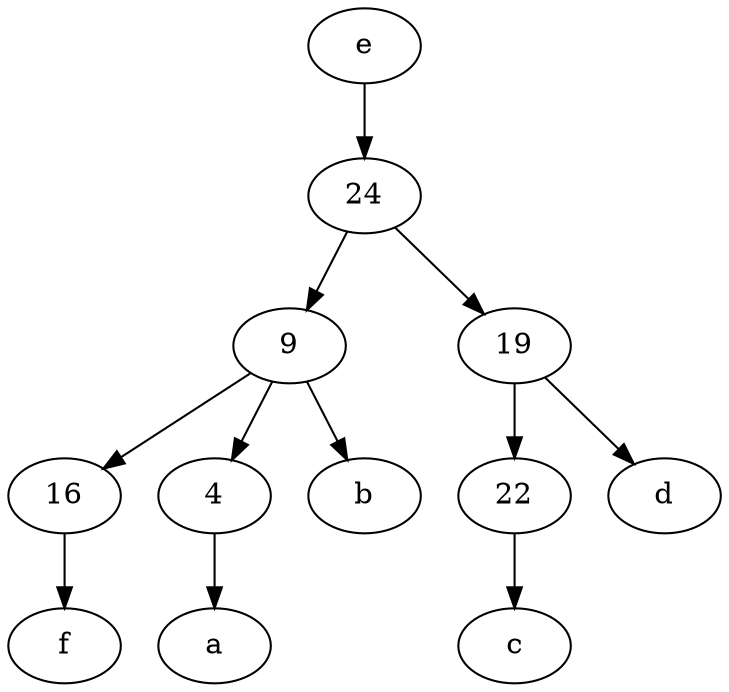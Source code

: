 digraph  {
	24;
	16;
	4;
	e [pos="30,50!"];
	9;
	19;
	22;
	9 -> b;
	4 -> a;
	19 -> 22;
	22 -> c;
	24 -> 19;
	9 -> 16;
	24 -> 9;
	9 -> 4;
	19 -> d;
	e -> 24;
	16 -> f;

	}